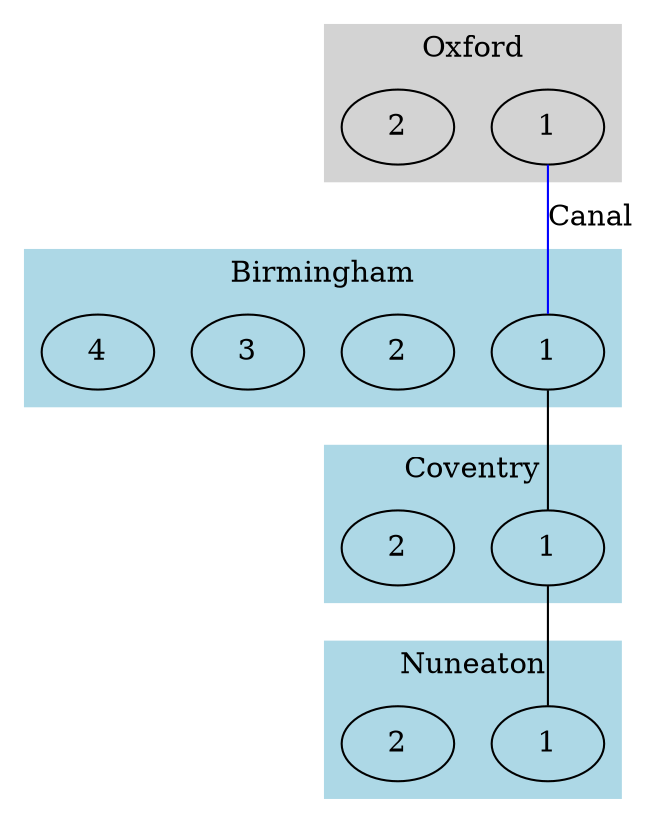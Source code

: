 graph G {
    subgraph cluster_Oxford {
        label="Oxford";
        style=filled;
        color=lightgrey;
        oxford1 [label=1];
        oxford2 [label=2];
    }

    subgraph cluster_Birmingham {
        label="Birmingham";
        style=filled;
        color=lightblue;
        birmingham1 [label=1];
        birmingham2 [label=2];
        birmingham3 [label=3];
        birmingham4 [label=4];

    }

    subgraph cluster_Coventry {
        label="Coventry";
        style=filled;
        color=lightblue;
        coventry1 [label=1];
        coventry2 [label=2];
    }

    subgraph cluster_Nuneaton {
        label="Nuneaton";
        style=filled;
        color=lightblue;
        nuneaton1 [label=1];
        nuneaton2 [label=2];
    }

    oxford1 -- birmingham1 [color=blue, label="Canal"];
    birmingham1 -- coventry1
    coventry1 -- nuneaton1

}
